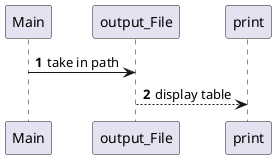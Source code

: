 @startuml
'https://plantuml.com/class-diagram

@startuml
'https://plantuml.com/sequence-diagram

autonumber

Main -> output_File: take in path
output_File --> print: display table


@enduml